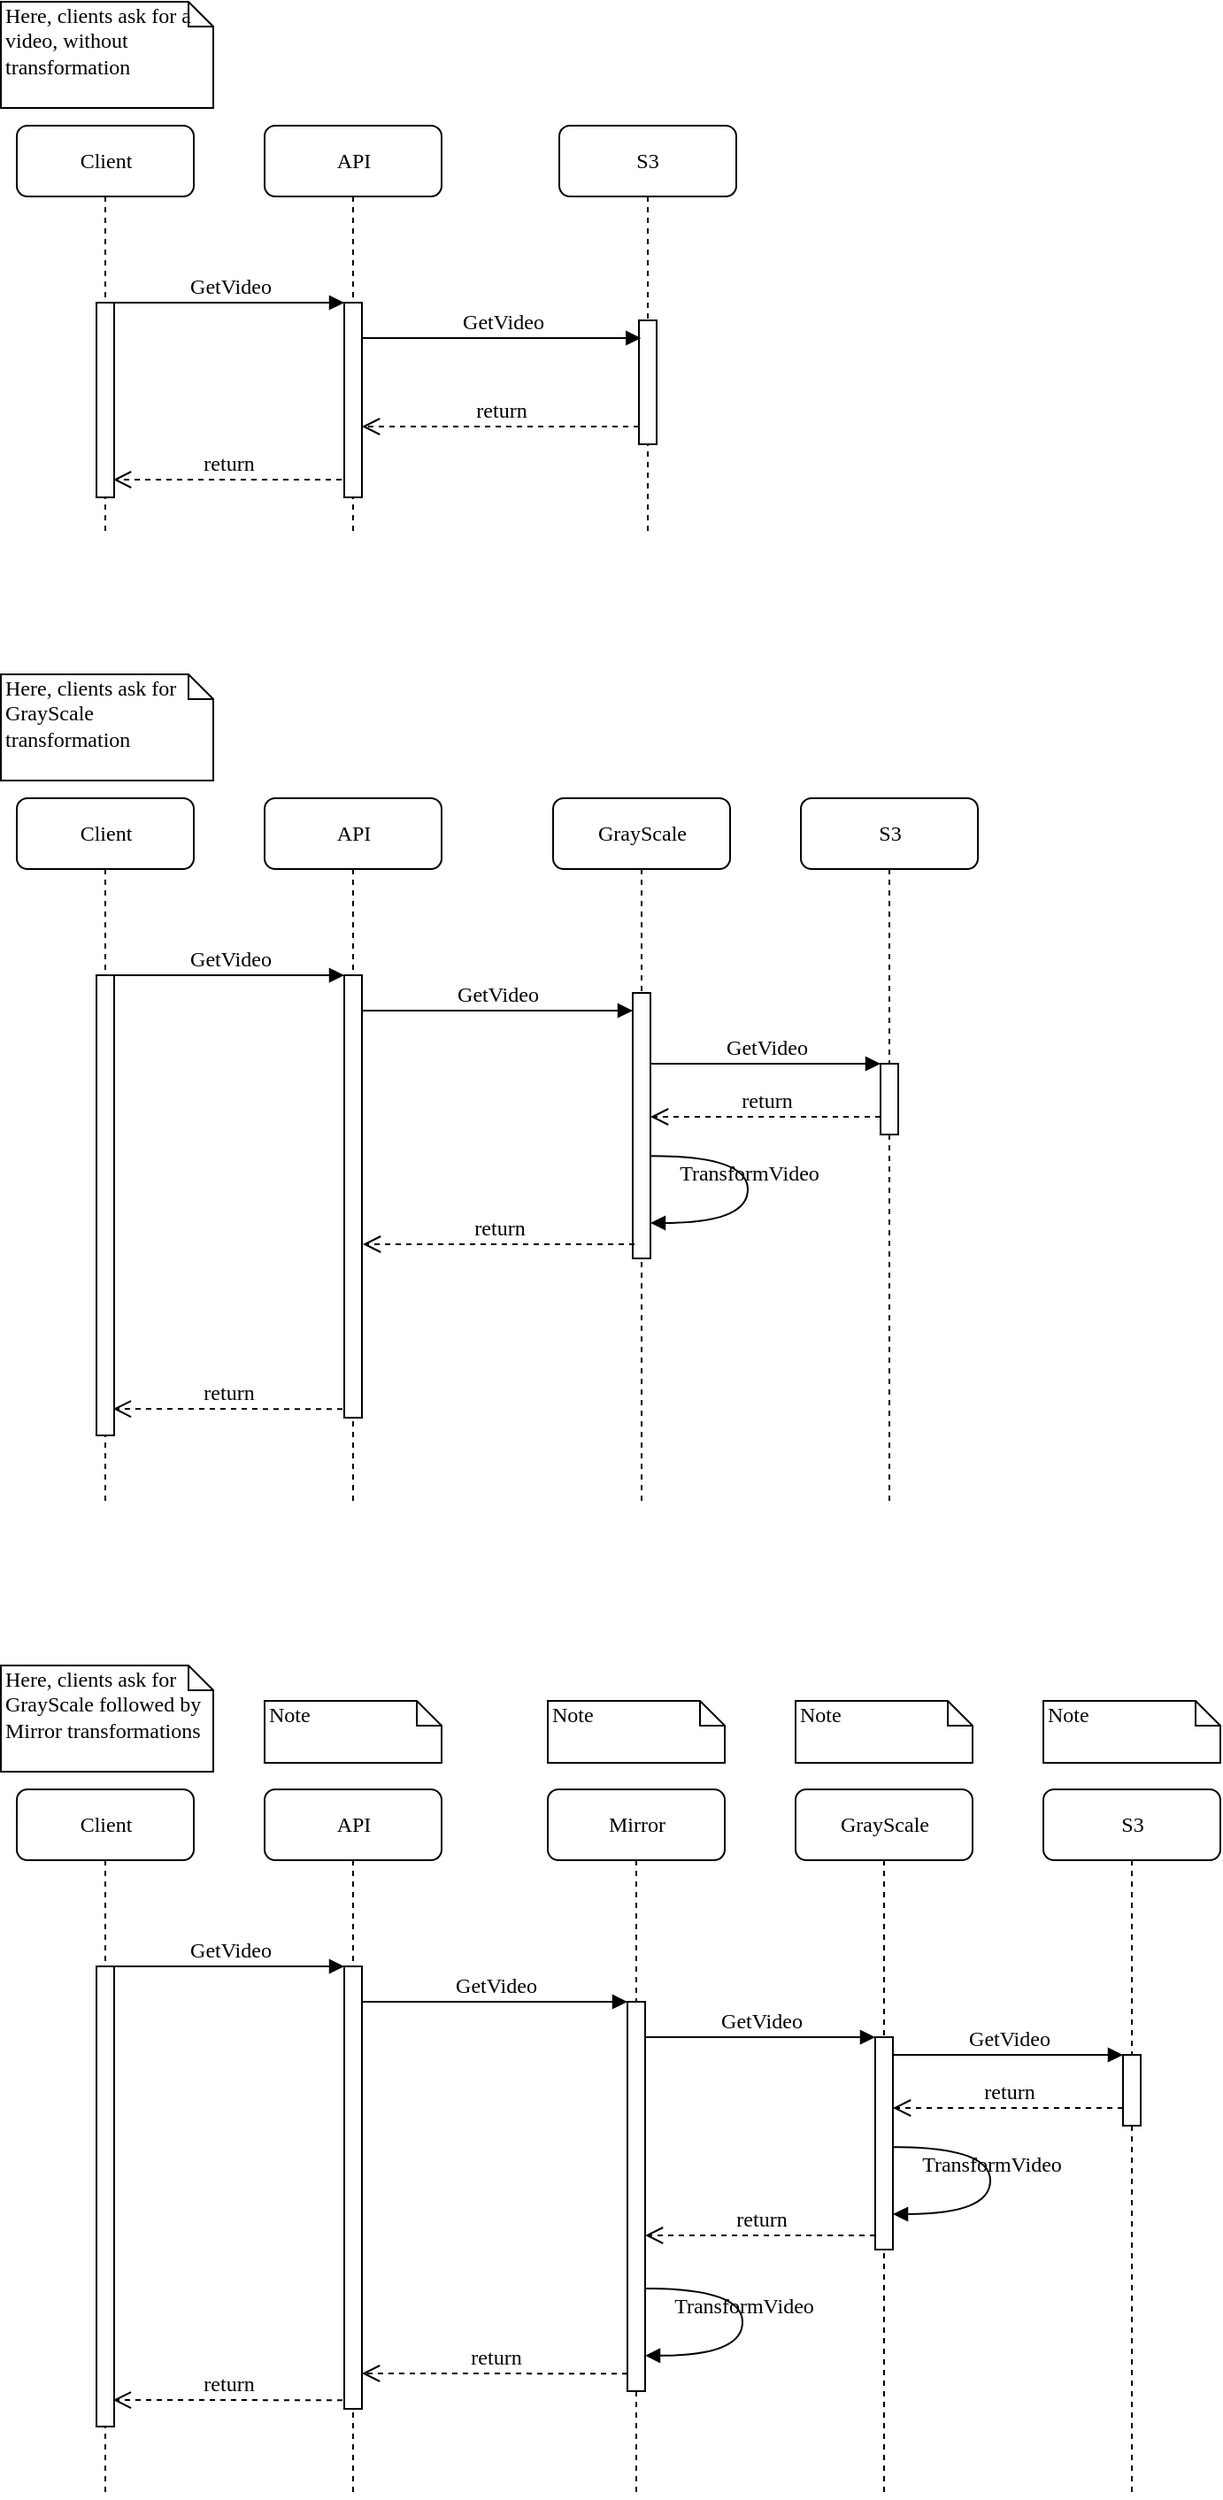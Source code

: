 <mxfile version="17.5.0" type="device"><diagram name="Page-1" id="13e1069c-82ec-6db2-03f1-153e76fe0fe0"><mxGraphModel dx="2080" dy="2662" grid="1" gridSize="10" guides="1" tooltips="1" connect="1" arrows="1" fold="1" page="1" pageScale="1" pageWidth="1100" pageHeight="850" background="none" math="0" shadow="0"><root><mxCell id="0"/><mxCell id="1" parent="0"/><mxCell id="7baba1c4bc27f4b0-2" value="API" style="shape=umlLifeline;perimeter=lifelinePerimeter;whiteSpace=wrap;html=1;container=1;collapsible=0;recursiveResize=0;outlineConnect=0;rounded=1;shadow=0;comic=0;labelBackgroundColor=none;strokeWidth=1;fontFamily=Verdana;fontSize=12;align=center;" parent="1" vertex="1"><mxGeometry x="233.5" y="-690" width="100" height="400" as="geometry"/></mxCell><mxCell id="7baba1c4bc27f4b0-10" value="" style="html=1;points=[];perimeter=orthogonalPerimeter;rounded=0;shadow=0;comic=0;labelBackgroundColor=none;strokeWidth=1;fontFamily=Verdana;fontSize=12;align=center;" parent="7baba1c4bc27f4b0-2" vertex="1"><mxGeometry x="45" y="100" width="10" height="250" as="geometry"/></mxCell><mxCell id="7baba1c4bc27f4b0-3" value="Mirror" style="shape=umlLifeline;perimeter=lifelinePerimeter;whiteSpace=wrap;html=1;container=1;collapsible=0;recursiveResize=0;outlineConnect=0;rounded=1;shadow=0;comic=0;labelBackgroundColor=none;strokeWidth=1;fontFamily=Verdana;fontSize=12;align=center;" parent="1" vertex="1"><mxGeometry x="393.5" y="-690" width="100" height="400" as="geometry"/></mxCell><mxCell id="7baba1c4bc27f4b0-13" value="" style="html=1;points=[];perimeter=orthogonalPerimeter;rounded=0;shadow=0;comic=0;labelBackgroundColor=none;strokeWidth=1;fontFamily=Verdana;fontSize=12;align=center;" parent="7baba1c4bc27f4b0-3" vertex="1"><mxGeometry x="45" y="120" width="10" height="220" as="geometry"/></mxCell><mxCell id="LpMIIV23omN5Bn8mZvPC-4" value="return" style="html=1;verticalAlign=bottom;endArrow=open;dashed=1;endSize=8;labelBackgroundColor=none;fontFamily=Verdana;fontSize=12;edgeStyle=elbowEdgeStyle;elbow=vertical;exitX=-0.002;exitY=0.955;exitDx=0;exitDy=0;exitPerimeter=0;" edge="1" parent="7baba1c4bc27f4b0-3" source="7baba1c4bc27f4b0-13"><mxGeometry relative="1" as="geometry"><mxPoint x="-105" y="330" as="targetPoint"/><Array as="points"><mxPoint x="-15" y="330"/><mxPoint x="15" y="330"/></Array><mxPoint x="40" y="330" as="sourcePoint"/></mxGeometry></mxCell><mxCell id="7baba1c4bc27f4b0-4" value="GrayScale" style="shape=umlLifeline;perimeter=lifelinePerimeter;whiteSpace=wrap;html=1;container=1;collapsible=0;recursiveResize=0;outlineConnect=0;rounded=1;shadow=0;comic=0;labelBackgroundColor=none;strokeWidth=1;fontFamily=Verdana;fontSize=12;align=center;" parent="1" vertex="1"><mxGeometry x="533.5" y="-690" width="100" height="400" as="geometry"/></mxCell><mxCell id="7baba1c4bc27f4b0-5" value="S3" style="shape=umlLifeline;perimeter=lifelinePerimeter;whiteSpace=wrap;html=1;container=1;collapsible=0;recursiveResize=0;outlineConnect=0;rounded=1;shadow=0;comic=0;labelBackgroundColor=none;strokeWidth=1;fontFamily=Verdana;fontSize=12;align=center;" parent="1" vertex="1"><mxGeometry x="673.5" y="-690" width="100" height="400" as="geometry"/></mxCell><mxCell id="7baba1c4bc27f4b0-8" value="Client" style="shape=umlLifeline;perimeter=lifelinePerimeter;whiteSpace=wrap;html=1;container=1;collapsible=0;recursiveResize=0;outlineConnect=0;rounded=1;shadow=0;comic=0;labelBackgroundColor=none;strokeWidth=1;fontFamily=Verdana;fontSize=12;align=center;" parent="1" vertex="1"><mxGeometry x="93.5" y="-690" width="100" height="400" as="geometry"/></mxCell><mxCell id="7baba1c4bc27f4b0-9" value="" style="html=1;points=[];perimeter=orthogonalPerimeter;rounded=0;shadow=0;comic=0;labelBackgroundColor=none;strokeWidth=1;fontFamily=Verdana;fontSize=12;align=center;" parent="7baba1c4bc27f4b0-8" vertex="1"><mxGeometry x="45" y="100" width="10" height="260" as="geometry"/></mxCell><mxCell id="7baba1c4bc27f4b0-16" value="" style="html=1;points=[];perimeter=orthogonalPerimeter;rounded=0;shadow=0;comic=0;labelBackgroundColor=none;strokeWidth=1;fontFamily=Verdana;fontSize=12;align=center;" parent="1" vertex="1"><mxGeometry x="578.5" y="-550" width="10" height="120" as="geometry"/></mxCell><mxCell id="7baba1c4bc27f4b0-17" value="GetVideo" style="html=1;verticalAlign=bottom;endArrow=block;labelBackgroundColor=none;fontFamily=Verdana;fontSize=12;edgeStyle=elbowEdgeStyle;elbow=vertical;" parent="1" source="7baba1c4bc27f4b0-13" target="7baba1c4bc27f4b0-16" edge="1"><mxGeometry relative="1" as="geometry"><mxPoint x="503.5" y="-550" as="sourcePoint"/><Array as="points"><mxPoint x="453.5" y="-550"/></Array></mxGeometry></mxCell><mxCell id="7baba1c4bc27f4b0-19" value="" style="html=1;points=[];perimeter=orthogonalPerimeter;rounded=0;shadow=0;comic=0;labelBackgroundColor=none;strokeWidth=1;fontFamily=Verdana;fontSize=12;align=center;" parent="1" vertex="1"><mxGeometry x="718.5" y="-540" width="10" height="40" as="geometry"/></mxCell><mxCell id="7baba1c4bc27f4b0-20" value="GetVideo" style="html=1;verticalAlign=bottom;endArrow=block;entryX=0;entryY=0;labelBackgroundColor=none;fontFamily=Verdana;fontSize=12;edgeStyle=elbowEdgeStyle;elbow=vertical;" parent="1" source="7baba1c4bc27f4b0-16" target="7baba1c4bc27f4b0-19" edge="1"><mxGeometry relative="1" as="geometry"><mxPoint x="643.5" y="-540" as="sourcePoint"/></mxGeometry></mxCell><mxCell id="7baba1c4bc27f4b0-21" value="return" style="html=1;verticalAlign=bottom;endArrow=open;dashed=1;endSize=8;labelBackgroundColor=none;fontFamily=Verdana;fontSize=12;edgeStyle=elbowEdgeStyle;elbow=vertical;" parent="1" source="7baba1c4bc27f4b0-19" target="7baba1c4bc27f4b0-16" edge="1"><mxGeometry relative="1" as="geometry"><mxPoint x="643.5" y="-464" as="targetPoint"/><Array as="points"><mxPoint x="663.5" y="-510"/><mxPoint x="693.5" y="-510"/></Array></mxGeometry></mxCell><mxCell id="7baba1c4bc27f4b0-11" value="GetVideo" style="html=1;verticalAlign=bottom;endArrow=block;entryX=0;entryY=0;labelBackgroundColor=none;fontFamily=Verdana;fontSize=12;edgeStyle=elbowEdgeStyle;elbow=vertical;" parent="1" source="7baba1c4bc27f4b0-9" target="7baba1c4bc27f4b0-10" edge="1"><mxGeometry relative="1" as="geometry"><mxPoint x="213.5" y="-580" as="sourcePoint"/></mxGeometry></mxCell><mxCell id="7baba1c4bc27f4b0-14" value="GetVideo" style="html=1;verticalAlign=bottom;endArrow=block;entryX=0;entryY=0;labelBackgroundColor=none;fontFamily=Verdana;fontSize=12;edgeStyle=elbowEdgeStyle;elbow=vertical;" parent="1" source="7baba1c4bc27f4b0-10" target="7baba1c4bc27f4b0-13" edge="1"><mxGeometry relative="1" as="geometry"><mxPoint x="363.5" y="-570" as="sourcePoint"/></mxGeometry></mxCell><mxCell id="7baba1c4bc27f4b0-35" value="TransformVideo" style="html=1;verticalAlign=bottom;endArrow=block;labelBackgroundColor=none;fontFamily=Verdana;fontSize=12;elbow=vertical;edgeStyle=orthogonalEdgeStyle;curved=1;exitX=1.038;exitY=0.345;exitPerimeter=0;" parent="1" edge="1"><mxGeometry relative="1" as="geometry"><mxPoint x="588.88" y="-487.9" as="sourcePoint"/><mxPoint x="588.5" y="-450" as="targetPoint"/><Array as="points"><mxPoint x="643.5" y="-488"/><mxPoint x="643.5" y="-450"/></Array></mxGeometry></mxCell><mxCell id="7baba1c4bc27f4b0-40" value="Here, clients ask for GrayScale followed by Mirror transformations" style="shape=note;whiteSpace=wrap;html=1;size=14;verticalAlign=top;align=left;spacingTop=-6;rounded=0;shadow=0;comic=0;labelBackgroundColor=none;strokeWidth=1;fontFamily=Verdana;fontSize=12" parent="1" vertex="1"><mxGeometry x="84.5" y="-760" width="120" height="60" as="geometry"/></mxCell><mxCell id="7baba1c4bc27f4b0-41" value="Note" style="shape=note;whiteSpace=wrap;html=1;size=14;verticalAlign=top;align=left;spacingTop=-6;rounded=0;shadow=0;comic=0;labelBackgroundColor=none;strokeWidth=1;fontFamily=Verdana;fontSize=12" parent="1" vertex="1"><mxGeometry x="233.5" y="-740" width="100" height="35" as="geometry"/></mxCell><mxCell id="7baba1c4bc27f4b0-42" value="Note" style="shape=note;whiteSpace=wrap;html=1;size=14;verticalAlign=top;align=left;spacingTop=-6;rounded=0;shadow=0;comic=0;labelBackgroundColor=none;strokeWidth=1;fontFamily=Verdana;fontSize=12" parent="1" vertex="1"><mxGeometry x="393.5" y="-740" width="100" height="35" as="geometry"/></mxCell><mxCell id="7baba1c4bc27f4b0-43" value="Note" style="shape=note;whiteSpace=wrap;html=1;size=14;verticalAlign=top;align=left;spacingTop=-6;rounded=0;shadow=0;comic=0;labelBackgroundColor=none;strokeWidth=1;fontFamily=Verdana;fontSize=12" parent="1" vertex="1"><mxGeometry x="533.5" y="-740" width="100" height="35" as="geometry"/></mxCell><mxCell id="7baba1c4bc27f4b0-44" value="Note" style="shape=note;whiteSpace=wrap;html=1;size=14;verticalAlign=top;align=left;spacingTop=-6;rounded=0;shadow=0;comic=0;labelBackgroundColor=none;strokeWidth=1;fontFamily=Verdana;fontSize=12" parent="1" vertex="1"><mxGeometry x="673.5" y="-740" width="100" height="35" as="geometry"/></mxCell><mxCell id="LpMIIV23omN5Bn8mZvPC-1" value="return" style="html=1;verticalAlign=bottom;endArrow=open;dashed=1;endSize=8;labelBackgroundColor=none;fontFamily=Verdana;fontSize=12;edgeStyle=elbowEdgeStyle;elbow=vertical;" edge="1" parent="1"><mxGeometry relative="1" as="geometry"><mxPoint x="448.5" y="-438" as="targetPoint"/><Array as="points"><mxPoint x="523.5" y="-438"/><mxPoint x="553.5" y="-438"/></Array><mxPoint x="578.5" y="-438" as="sourcePoint"/></mxGeometry></mxCell><mxCell id="LpMIIV23omN5Bn8mZvPC-3" value="TransformVideo" style="html=1;verticalAlign=bottom;endArrow=block;labelBackgroundColor=none;fontFamily=Verdana;fontSize=12;elbow=vertical;edgeStyle=orthogonalEdgeStyle;curved=1;exitX=1.038;exitY=0.345;exitPerimeter=0;" edge="1" parent="1"><mxGeometry relative="1" as="geometry"><mxPoint x="448.88" y="-408" as="sourcePoint"/><mxPoint x="448.5" y="-370.1" as="targetPoint"/><Array as="points"><mxPoint x="503.5" y="-408.1"/><mxPoint x="503.5" y="-370.1"/></Array></mxGeometry></mxCell><mxCell id="LpMIIV23omN5Bn8mZvPC-5" value="return" style="html=1;verticalAlign=bottom;endArrow=open;dashed=1;endSize=8;labelBackgroundColor=none;fontFamily=Verdana;fontSize=12;edgeStyle=elbowEdgeStyle;elbow=vertical;exitX=-0.002;exitY=0.955;exitDx=0;exitDy=0;exitPerimeter=0;entryX=0.942;entryY=0.94;entryDx=0;entryDy=0;entryPerimeter=0;" edge="1" parent="1" target="7baba1c4bc27f4b0-9"><mxGeometry relative="1" as="geometry"><mxPoint x="153.5" y="-345" as="targetPoint"/><Array as="points"><mxPoint x="217.5" y="-345"/><mxPoint x="247.5" y="-345"/></Array><mxPoint x="277.48" y="-344.9" as="sourcePoint"/></mxGeometry></mxCell><mxCell id="LpMIIV23omN5Bn8mZvPC-8" value="API" style="shape=umlLifeline;perimeter=lifelinePerimeter;whiteSpace=wrap;html=1;container=1;collapsible=0;recursiveResize=0;outlineConnect=0;rounded=1;shadow=0;comic=0;labelBackgroundColor=none;strokeWidth=1;fontFamily=Verdana;fontSize=12;align=center;" vertex="1" parent="1"><mxGeometry x="233.5" y="-1250" width="100" height="400" as="geometry"/></mxCell><mxCell id="LpMIIV23omN5Bn8mZvPC-9" value="" style="html=1;points=[];perimeter=orthogonalPerimeter;rounded=0;shadow=0;comic=0;labelBackgroundColor=none;strokeWidth=1;fontFamily=Verdana;fontSize=12;align=center;" vertex="1" parent="LpMIIV23omN5Bn8mZvPC-8"><mxGeometry x="45" y="100" width="10" height="250" as="geometry"/></mxCell><mxCell id="LpMIIV23omN5Bn8mZvPC-13" value="GrayScale" style="shape=umlLifeline;perimeter=lifelinePerimeter;whiteSpace=wrap;html=1;container=1;collapsible=0;recursiveResize=0;outlineConnect=0;rounded=1;shadow=0;comic=0;labelBackgroundColor=none;strokeWidth=1;fontFamily=Verdana;fontSize=12;align=center;" vertex="1" parent="1"><mxGeometry x="396.5" y="-1250" width="100" height="400" as="geometry"/></mxCell><mxCell id="LpMIIV23omN5Bn8mZvPC-14" value="S3" style="shape=umlLifeline;perimeter=lifelinePerimeter;whiteSpace=wrap;html=1;container=1;collapsible=0;recursiveResize=0;outlineConnect=0;rounded=1;shadow=0;comic=0;labelBackgroundColor=none;strokeWidth=1;fontFamily=Verdana;fontSize=12;align=center;" vertex="1" parent="1"><mxGeometry x="536.5" y="-1250" width="100" height="400" as="geometry"/></mxCell><mxCell id="LpMIIV23omN5Bn8mZvPC-15" value="Client" style="shape=umlLifeline;perimeter=lifelinePerimeter;whiteSpace=wrap;html=1;container=1;collapsible=0;recursiveResize=0;outlineConnect=0;rounded=1;shadow=0;comic=0;labelBackgroundColor=none;strokeWidth=1;fontFamily=Verdana;fontSize=12;align=center;" vertex="1" parent="1"><mxGeometry x="93.5" y="-1250" width="100" height="400" as="geometry"/></mxCell><mxCell id="LpMIIV23omN5Bn8mZvPC-16" value="" style="html=1;points=[];perimeter=orthogonalPerimeter;rounded=0;shadow=0;comic=0;labelBackgroundColor=none;strokeWidth=1;fontFamily=Verdana;fontSize=12;align=center;" vertex="1" parent="LpMIIV23omN5Bn8mZvPC-15"><mxGeometry x="45" y="100" width="10" height="260" as="geometry"/></mxCell><mxCell id="LpMIIV23omN5Bn8mZvPC-17" value="" style="html=1;points=[];perimeter=orthogonalPerimeter;rounded=0;shadow=0;comic=0;labelBackgroundColor=none;strokeWidth=1;fontFamily=Verdana;fontSize=12;align=center;" vertex="1" parent="1"><mxGeometry x="441.5" y="-1140" width="10" height="150" as="geometry"/></mxCell><mxCell id="LpMIIV23omN5Bn8mZvPC-19" value="" style="html=1;points=[];perimeter=orthogonalPerimeter;rounded=0;shadow=0;comic=0;labelBackgroundColor=none;strokeWidth=1;fontFamily=Verdana;fontSize=12;align=center;" vertex="1" parent="1"><mxGeometry x="581.5" y="-1100" width="10" height="40" as="geometry"/></mxCell><mxCell id="LpMIIV23omN5Bn8mZvPC-20" value="GetVideo" style="html=1;verticalAlign=bottom;endArrow=block;entryX=0;entryY=0;labelBackgroundColor=none;fontFamily=Verdana;fontSize=12;edgeStyle=elbowEdgeStyle;elbow=vertical;" edge="1" parent="1" source="LpMIIV23omN5Bn8mZvPC-17" target="LpMIIV23omN5Bn8mZvPC-19"><mxGeometry relative="1" as="geometry"><mxPoint x="506.5" y="-1100" as="sourcePoint"/></mxGeometry></mxCell><mxCell id="LpMIIV23omN5Bn8mZvPC-21" value="return" style="html=1;verticalAlign=bottom;endArrow=open;dashed=1;endSize=8;labelBackgroundColor=none;fontFamily=Verdana;fontSize=12;edgeStyle=elbowEdgeStyle;elbow=vertical;" edge="1" parent="1" source="LpMIIV23omN5Bn8mZvPC-19" target="LpMIIV23omN5Bn8mZvPC-17"><mxGeometry relative="1" as="geometry"><mxPoint x="506.5" y="-1024" as="targetPoint"/><Array as="points"><mxPoint x="526.5" y="-1070"/><mxPoint x="556.5" y="-1070"/></Array></mxGeometry></mxCell><mxCell id="LpMIIV23omN5Bn8mZvPC-22" value="GetVideo" style="html=1;verticalAlign=bottom;endArrow=block;entryX=0;entryY=0;labelBackgroundColor=none;fontFamily=Verdana;fontSize=12;edgeStyle=elbowEdgeStyle;elbow=vertical;" edge="1" parent="1" source="LpMIIV23omN5Bn8mZvPC-16" target="LpMIIV23omN5Bn8mZvPC-9"><mxGeometry relative="1" as="geometry"><mxPoint x="213.5" y="-1140" as="sourcePoint"/></mxGeometry></mxCell><mxCell id="LpMIIV23omN5Bn8mZvPC-23" value="GetVideo" style="html=1;verticalAlign=bottom;endArrow=block;labelBackgroundColor=none;fontFamily=Verdana;fontSize=12;edgeStyle=elbowEdgeStyle;elbow=vertical;" edge="1" parent="1" source="LpMIIV23omN5Bn8mZvPC-9" target="LpMIIV23omN5Bn8mZvPC-17"><mxGeometry relative="1" as="geometry"><mxPoint x="363.5" y="-1130" as="sourcePoint"/><mxPoint x="438.5" y="-1130.0" as="targetPoint"/><Array as="points"><mxPoint x="329" y="-1130"/><mxPoint x="449" y="-1130"/></Array></mxGeometry></mxCell><mxCell id="LpMIIV23omN5Bn8mZvPC-24" value="TransformVideo" style="html=1;verticalAlign=bottom;endArrow=block;labelBackgroundColor=none;fontFamily=Verdana;fontSize=12;elbow=vertical;edgeStyle=orthogonalEdgeStyle;curved=1;exitX=1.038;exitY=0.345;exitPerimeter=0;" edge="1" parent="1"><mxGeometry relative="1" as="geometry"><mxPoint x="451.88" y="-1047.9" as="sourcePoint"/><mxPoint x="451.5" y="-1010" as="targetPoint"/><Array as="points"><mxPoint x="506.5" y="-1048"/><mxPoint x="506.5" y="-1010"/></Array></mxGeometry></mxCell><mxCell id="LpMIIV23omN5Bn8mZvPC-25" value="Here, clients ask for GrayScale transformation" style="shape=note;whiteSpace=wrap;html=1;size=14;verticalAlign=top;align=left;spacingTop=-6;rounded=0;shadow=0;comic=0;labelBackgroundColor=none;strokeWidth=1;fontFamily=Verdana;fontSize=12" vertex="1" parent="1"><mxGeometry x="84.5" y="-1320" width="120" height="60" as="geometry"/></mxCell><mxCell id="LpMIIV23omN5Bn8mZvPC-30" value="return" style="html=1;verticalAlign=bottom;endArrow=open;dashed=1;endSize=8;labelBackgroundColor=none;fontFamily=Verdana;fontSize=12;edgeStyle=elbowEdgeStyle;elbow=vertical;" edge="1" parent="1"><mxGeometry relative="1" as="geometry"><mxPoint x="289" y="-998" as="targetPoint"/><Array as="points"><mxPoint x="387.5" y="-998"/><mxPoint x="417.5" y="-998"/></Array><mxPoint x="442.5" y="-998" as="sourcePoint"/></mxGeometry></mxCell><mxCell id="LpMIIV23omN5Bn8mZvPC-32" value="return" style="html=1;verticalAlign=bottom;endArrow=open;dashed=1;endSize=8;labelBackgroundColor=none;fontFamily=Verdana;fontSize=12;edgeStyle=elbowEdgeStyle;elbow=vertical;exitX=-0.002;exitY=0.955;exitDx=0;exitDy=0;exitPerimeter=0;entryX=0.942;entryY=0.94;entryDx=0;entryDy=0;entryPerimeter=0;" edge="1" parent="1" target="LpMIIV23omN5Bn8mZvPC-16"><mxGeometry relative="1" as="geometry"><mxPoint x="153.5" y="-905" as="targetPoint"/><Array as="points"><mxPoint x="217.5" y="-905"/><mxPoint x="247.5" y="-905"/></Array><mxPoint x="277.48" y="-904.9" as="sourcePoint"/></mxGeometry></mxCell><mxCell id="LpMIIV23omN5Bn8mZvPC-66" value="API" style="shape=umlLifeline;perimeter=lifelinePerimeter;whiteSpace=wrap;html=1;container=1;collapsible=0;recursiveResize=0;outlineConnect=0;rounded=1;shadow=0;comic=0;labelBackgroundColor=none;strokeWidth=1;fontFamily=Verdana;fontSize=12;align=center;" vertex="1" parent="1"><mxGeometry x="233.5" y="-1630" width="100" height="230" as="geometry"/></mxCell><mxCell id="LpMIIV23omN5Bn8mZvPC-67" value="" style="html=1;points=[];perimeter=orthogonalPerimeter;rounded=0;shadow=0;comic=0;labelBackgroundColor=none;strokeWidth=1;fontFamily=Verdana;fontSize=12;align=center;" vertex="1" parent="LpMIIV23omN5Bn8mZvPC-66"><mxGeometry x="45" y="100" width="10" height="110" as="geometry"/></mxCell><mxCell id="LpMIIV23omN5Bn8mZvPC-68" value="S3" style="shape=umlLifeline;perimeter=lifelinePerimeter;whiteSpace=wrap;html=1;container=1;collapsible=0;recursiveResize=0;outlineConnect=0;rounded=1;shadow=0;comic=0;labelBackgroundColor=none;strokeWidth=1;fontFamily=Verdana;fontSize=12;align=center;" vertex="1" parent="1"><mxGeometry x="400" y="-1630" width="100" height="230" as="geometry"/></mxCell><mxCell id="LpMIIV23omN5Bn8mZvPC-69" value="" style="html=1;points=[];perimeter=orthogonalPerimeter;rounded=0;shadow=0;comic=0;labelBackgroundColor=none;strokeWidth=1;fontFamily=Verdana;fontSize=12;align=center;" vertex="1" parent="LpMIIV23omN5Bn8mZvPC-68"><mxGeometry x="45" y="110" width="10" height="70" as="geometry"/></mxCell><mxCell id="LpMIIV23omN5Bn8mZvPC-70" value="return" style="html=1;verticalAlign=bottom;endArrow=open;dashed=1;endSize=8;labelBackgroundColor=none;fontFamily=Verdana;fontSize=12;edgeStyle=elbowEdgeStyle;elbow=vertical;" edge="1" parent="LpMIIV23omN5Bn8mZvPC-68" target="LpMIIV23omN5Bn8mZvPC-67"><mxGeometry relative="1" as="geometry"><mxPoint x="-108.5" y="170" as="targetPoint"/><Array as="points"><mxPoint x="-10" y="170"/><mxPoint x="20" y="170"/></Array><mxPoint x="45" y="170" as="sourcePoint"/></mxGeometry></mxCell><mxCell id="LpMIIV23omN5Bn8mZvPC-71" value="Client" style="shape=umlLifeline;perimeter=lifelinePerimeter;whiteSpace=wrap;html=1;container=1;collapsible=0;recursiveResize=0;outlineConnect=0;rounded=1;shadow=0;comic=0;labelBackgroundColor=none;strokeWidth=1;fontFamily=Verdana;fontSize=12;align=center;" vertex="1" parent="1"><mxGeometry x="93.5" y="-1630" width="100" height="230" as="geometry"/></mxCell><mxCell id="LpMIIV23omN5Bn8mZvPC-72" value="" style="html=1;points=[];perimeter=orthogonalPerimeter;rounded=0;shadow=0;comic=0;labelBackgroundColor=none;strokeWidth=1;fontFamily=Verdana;fontSize=12;align=center;" vertex="1" parent="LpMIIV23omN5Bn8mZvPC-71"><mxGeometry x="45" y="100" width="10" height="110" as="geometry"/></mxCell><mxCell id="LpMIIV23omN5Bn8mZvPC-73" value="GetVideo" style="html=1;verticalAlign=bottom;endArrow=block;entryX=0;entryY=0;labelBackgroundColor=none;fontFamily=Verdana;fontSize=12;edgeStyle=elbowEdgeStyle;elbow=vertical;" edge="1" parent="1" source="LpMIIV23omN5Bn8mZvPC-72" target="LpMIIV23omN5Bn8mZvPC-67"><mxGeometry relative="1" as="geometry"><mxPoint x="213.5" y="-1520" as="sourcePoint"/></mxGeometry></mxCell><mxCell id="LpMIIV23omN5Bn8mZvPC-74" value="GetVideo" style="html=1;verticalAlign=bottom;endArrow=block;labelBackgroundColor=none;fontFamily=Verdana;fontSize=12;edgeStyle=elbowEdgeStyle;elbow=vertical;entryX=0.115;entryY=0.135;entryDx=0;entryDy=0;entryPerimeter=0;" edge="1" parent="1" source="LpMIIV23omN5Bn8mZvPC-67" target="LpMIIV23omN5Bn8mZvPC-69"><mxGeometry relative="1" as="geometry"><mxPoint x="363.5" y="-1510" as="sourcePoint"/><mxPoint x="441.5" y="-1510" as="targetPoint"/><Array as="points"><mxPoint x="329" y="-1510"/><mxPoint x="449" y="-1510"/></Array></mxGeometry></mxCell><mxCell id="LpMIIV23omN5Bn8mZvPC-75" value="Here, clients ask for a video, without transformation" style="shape=note;whiteSpace=wrap;html=1;size=14;verticalAlign=top;align=left;spacingTop=-6;rounded=0;shadow=0;comic=0;labelBackgroundColor=none;strokeWidth=1;fontFamily=Verdana;fontSize=12" vertex="1" parent="1"><mxGeometry x="84.5" y="-1700" width="120" height="60" as="geometry"/></mxCell><mxCell id="LpMIIV23omN5Bn8mZvPC-76" value="return" style="html=1;verticalAlign=bottom;endArrow=open;dashed=1;endSize=8;labelBackgroundColor=none;fontFamily=Verdana;fontSize=12;edgeStyle=elbowEdgeStyle;elbow=vertical;" edge="1" parent="1"><mxGeometry relative="1" as="geometry"><mxPoint x="148" y="-1430" as="targetPoint"/><Array as="points"><mxPoint x="210" y="-1430"/><mxPoint x="217.5" y="-1285"/><mxPoint x="247.5" y="-1285"/></Array><mxPoint x="277" y="-1430" as="sourcePoint"/></mxGeometry></mxCell></root></mxGraphModel></diagram></mxfile>